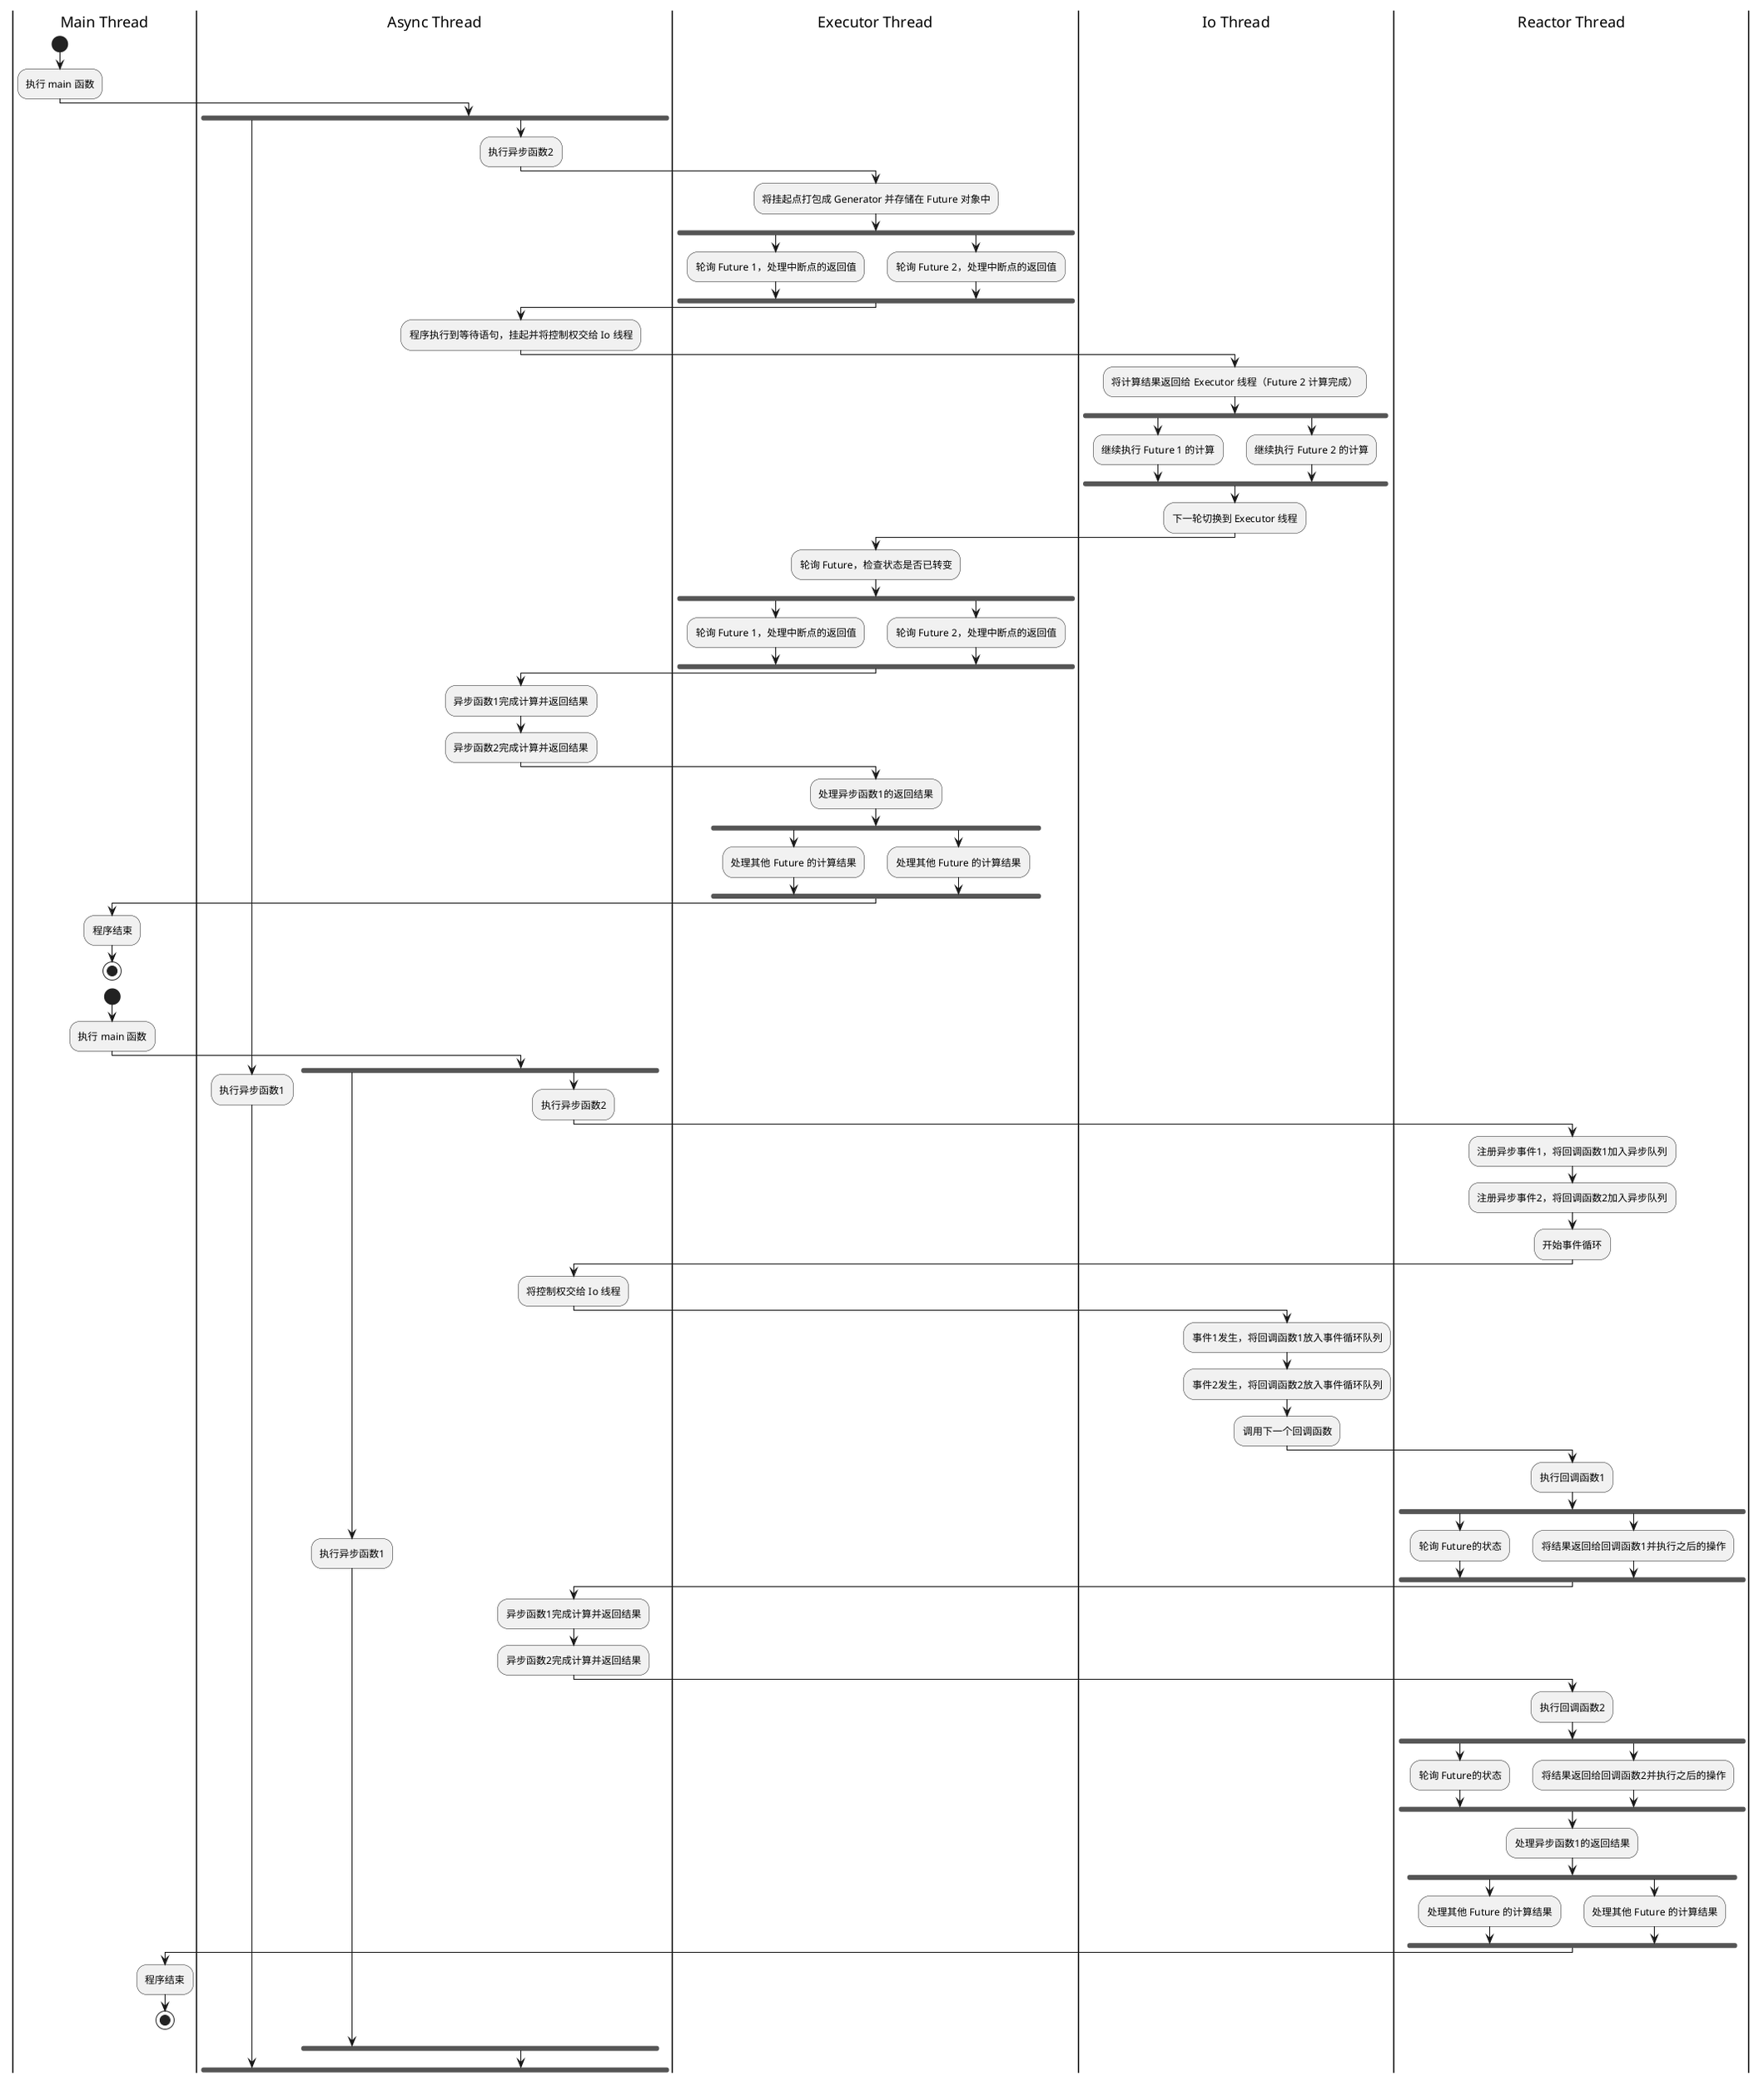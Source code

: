 @startuml
|Main Thread|
start
:执行 main 函数;

|Async Thread|
fork
:执行异步函数1;
fork again
:执行异步函数2;

|Executor Thread|
:将挂起点打包成 Generator 并存储在 Future 对象中;
fork
:轮询 Future 1，处理中断点的返回值;
fork again
:轮询 Future 2，处理中断点的返回值;
end fork

|Async Thread|
:程序执行到等待语句，挂起并将控制权交给 Io 线程;

|Io Thread|
:将计算结果返回给 Executor 线程（Future 2 计算完成）;
fork
:继续执行 Future 1 的计算;
fork again
:继续执行 Future 2 的计算;
end fork
:下一轮切换到 Executor 线程;

|Executor Thread|
:轮询 Future，检查状态是否已转变;
fork
:轮询 Future 1，处理中断点的返回值;
fork again
:轮询 Future 2，处理中断点的返回值;
end fork

|Async Thread|
:异步函数1完成计算并返回结果;
:异步函数2完成计算并返回结果;

|Executor Thread|
:处理异步函数1的返回结果;
fork
:处理其他 Future 的计算结果;
fork again
:处理其他 Future 的计算结果;
end fork

|Main Thread|
:程序结束;

stop
|Main Thread|
start
:执行 main 函数;

|Async Thread|
fork
:执行异步函数1;
fork again
:执行异步函数2;

|Reactor Thread|
:注册异步事件1，将回调函数1加入异步队列;
:注册异步事件2，将回调函数2加入异步队列;
:开始事件循环;

|Async Thread|
:将控制权交给 Io 线程;

|Io Thread|
:事件1发生，将回调函数1放入事件循环队列;
:事件2发生，将回调函数2放入事件循环队列;
:调用下一个回调函数;

|Reactor Thread|
:执行回调函数1;
fork
:轮询 Future的状态;
fork again
:将结果返回给回调函数1并执行之后的操作;
end fork

|Async Thread|
:异步函数1完成计算并返回结果;
:异步函数2完成计算并返回结果;

|Reactor Thread|
:执行回调函数2;
fork
:轮询 Future的状态;
fork again
:将结果返回给回调函数2并执行之后的操作;
end fork

|Reactor Thread|
:处理异步函数1的返回结果;
fork
:处理其他 Future 的计算结果;
fork again
:处理其他 Future 的计算结果;
end fork

|Main Thread|
:程序结束;

stop
@enduml
